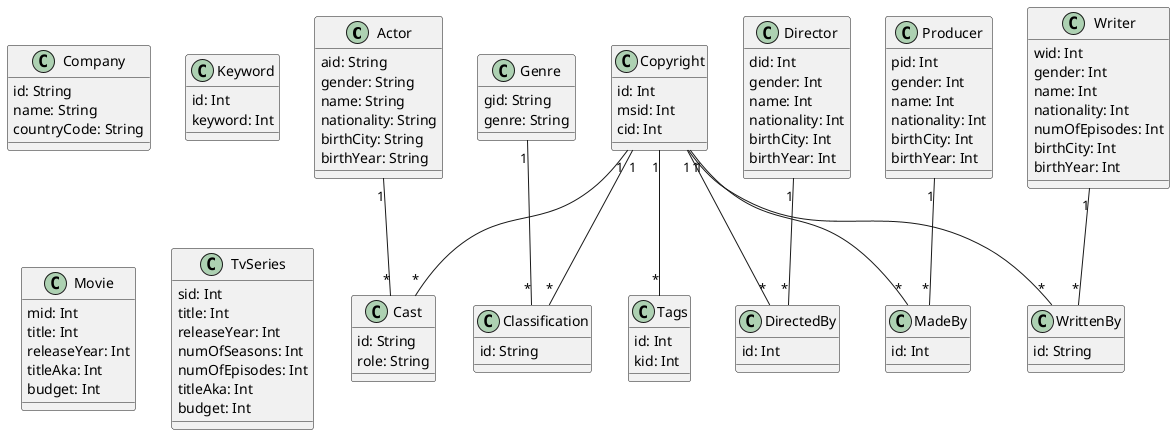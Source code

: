 @startuml "Imdb"


class Actor{
  aid: String
  gender: String
  name: String
  nationality: String
  birthCity: String
  birthYear: String
}

class Copyright{
  id: Int
  msid: Int
  cid: Int
}

class Cast{
  id: String
  role: String
}

class Genre{
  gid: String
  genre: String
}

class Classification{
  id: String
}

class Company{
  id: String
  name: String
  countryCode: String
}

class Director{
  did: Int
  gender: Int
  name: Int
  nationality: Int
  birthCity: Int
  birthYear: Int
}

class Producer{
  pid: Int
  gender: Int
  name: Int
  nationality: Int
  birthCity: Int
  birthYear: Int
}

class DirectedBy{
  id: Int
}

class Keyword{
  id: Int
  keyword: Int
}

class MadeBy{
  id: Int
}

class Movie{
  mid: Int
  title: Int
  releaseYear: Int
  titleAka: Int
  budget: Int
}

class Tags{
  id: Int
  kid: Int
}

class TvSeries{
  sid: Int
  title: Int
  releaseYear: Int
  numOfSeasons: Int
  numOfEpisodes: Int
  titleAka: Int
  budget: Int
}

class Writer{
  wid: Int
  gender: Int
  name: Int
  nationality: Int
  numOfEpisodes: Int
  birthCity: Int
  birthYear: Int
}

class WrittenBy{
  id: String
}



Actor "1" -- "*" Cast

Copyright "1" -- "*" Classification

Copyright "1" -- "*" WrittenBy

Copyright "1" -- "*" DirectedBy

Copyright "1" -- "*" Tags

Copyright "1" -- "*" Cast

Copyright "1" -- "*" MadeBy

Genre "1" -- "*" Classification

Director "1" -- "*" DirectedBy

Producer "1" -- "*" MadeBy

Writer "1" -- "*" WrittenBy


@enduml
